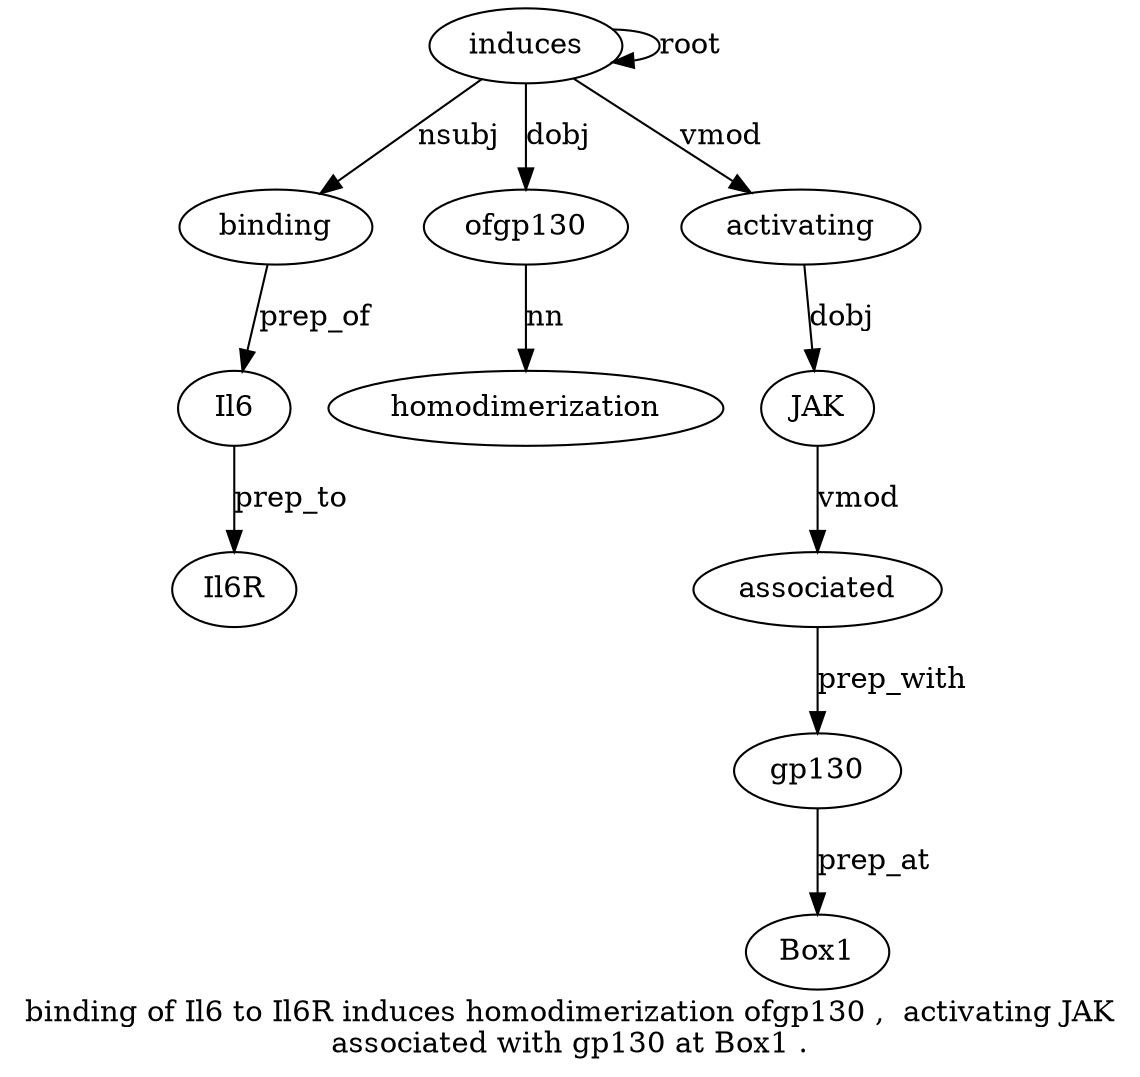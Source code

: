 digraph "binding of Il6 to Il6R induces homodimerization ofgp130 ,  activating JAK associated with gp130 at Box1 ." {
label="binding of Il6 to Il6R induces homodimerization ofgp130 ,  activating JAK
associated with gp130 at Box1 .";
induces6 [style=filled, fillcolor=white, label=induces];
binding1 [style=filled, fillcolor=white, label=binding];
induces6 -> binding1  [label=nsubj];
Il63 [style=filled, fillcolor=white, label=Il6];
binding1 -> Il63  [label=prep_of];
Il6R5 [style=filled, fillcolor=white, label=Il6R];
Il63 -> Il6R5  [label=prep_to];
induces6 -> induces6  [label=root];
ofgp1308 [style=filled, fillcolor=white, label=ofgp130];
homodimerization7 [style=filled, fillcolor=white, label=homodimerization];
ofgp1308 -> homodimerization7  [label=nn];
induces6 -> ofgp1308  [label=dobj];
activating10 [style=filled, fillcolor=white, label=activating];
induces6 -> activating10  [label=vmod];
JAK11 [style=filled, fillcolor=white, label=JAK];
activating10 -> JAK11  [label=dobj];
associated12 [style=filled, fillcolor=white, label=associated];
JAK11 -> associated12  [label=vmod];
gp13014 [style=filled, fillcolor=white, label=gp130];
associated12 -> gp13014  [label=prep_with];
Box116 [style=filled, fillcolor=white, label=Box1];
gp13014 -> Box116  [label=prep_at];
}
